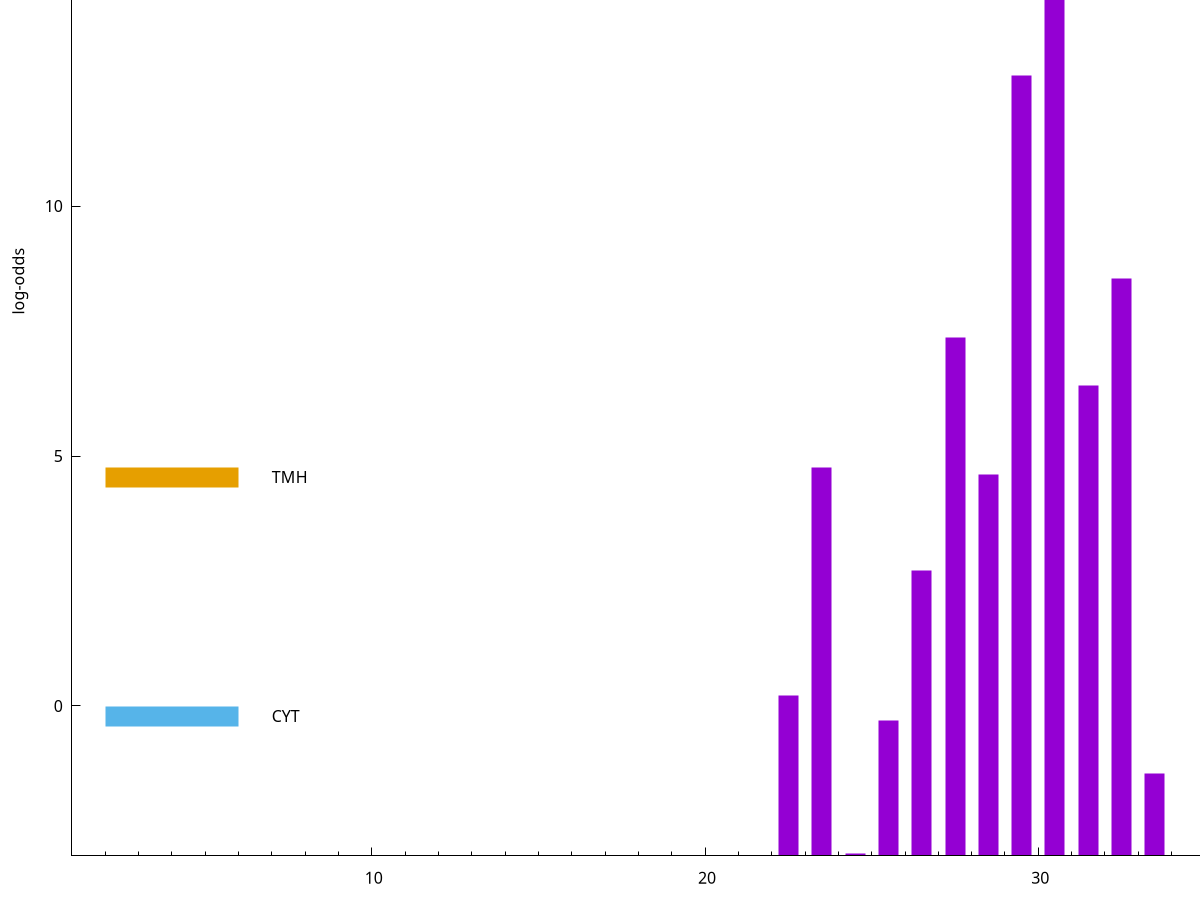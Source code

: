 set title "LipoP predictions for SRR3987125.gff"
set size 2., 1.4
set xrange [1:70] 
set mxtics 10
set yrange [-3:20]
set y2range [0:23]
set ylabel "log-odds"
set term postscript eps color solid "Helvetica" 30
set output "SRR3987125.gff.eps"
set arrow from 2,16.5994 to 6,16.5994 nohead lt 1 lw 20
set label "SpI" at 7,16.5994
set arrow from 2,4.58022 to 6,4.58022 nohead lt 4 lw 20
set label "TMH" at 7,4.58022
set arrow from 2,-0.200913 to 6,-0.200913 nohead lt 3 lw 20
set label "CYT" at 7,-0.200913
set arrow from 2,16.5994 to 6,16.5994 nohead lt 1 lw 20
set label "SpI" at 7,16.5994
# NOTE: The scores below are the log-odds scores with the threshold
# NOTE: subtracted (a hack to make gnuplot make the histogram all
# NOTE: look nice).
plot "-" axes x1y2 title "" with impulses lt 1 lw 20
30.500000 19.495100
29.500000 15.607200
32.500000 11.553760
27.500000 10.380650
31.500000 9.401370
23.500000 7.770020
28.500000 7.637100
26.500000 5.701870
22.500000 3.206663
25.500000 2.706411
33.500000 1.656110
24.500000 0.048580
e
exit
